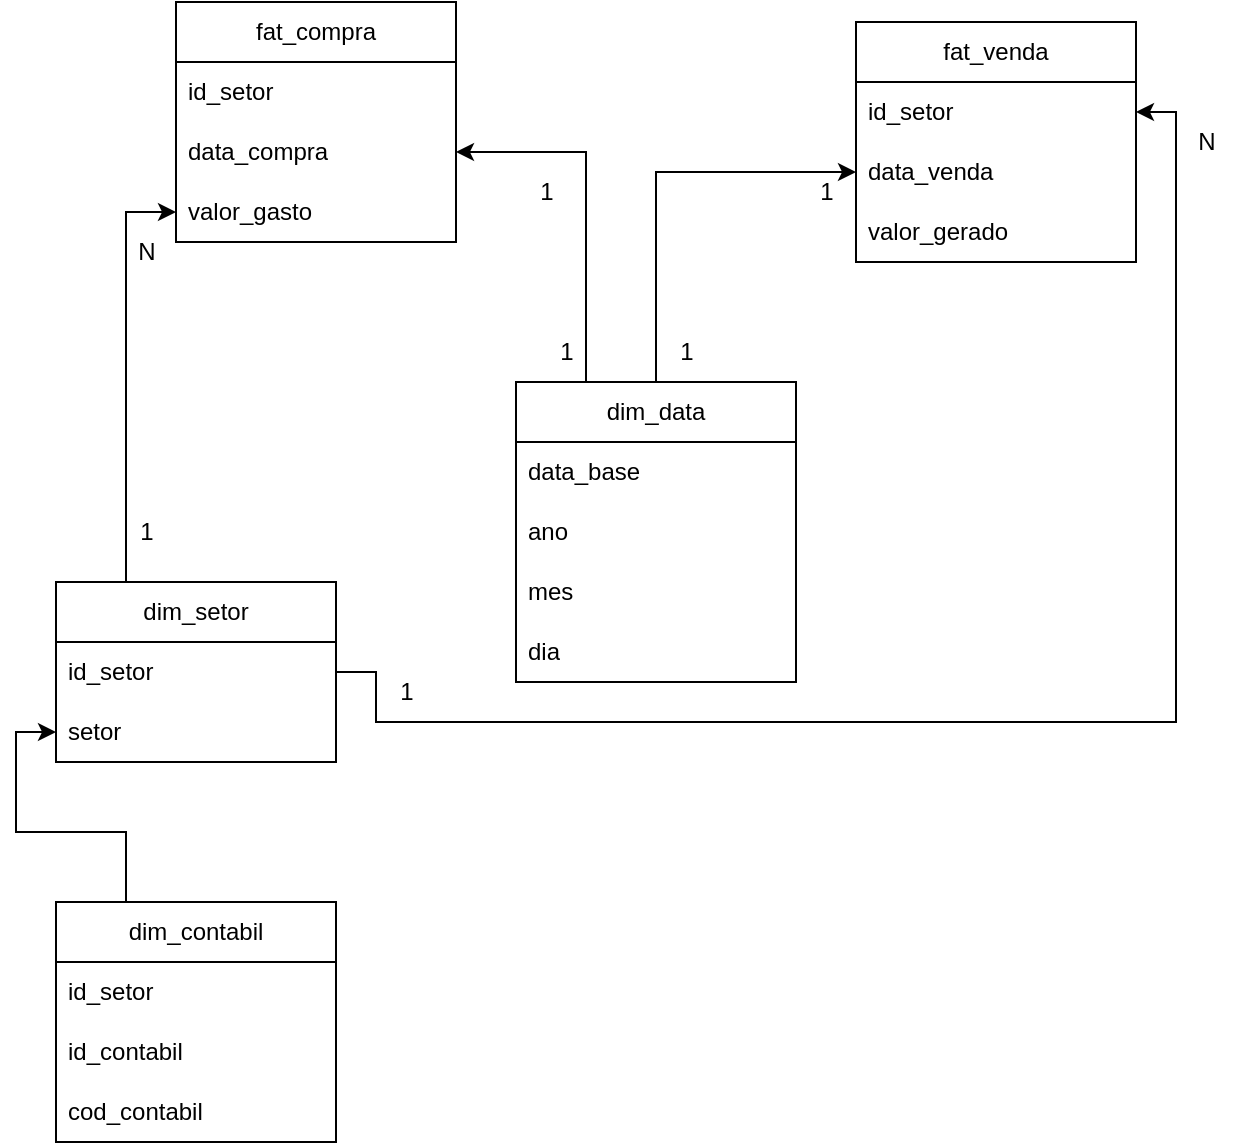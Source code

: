 <mxfile version="24.5.3" type="device">
  <diagram id="R2lEEEUBdFMjLlhIrx00" name="Page-1">
    <mxGraphModel dx="792" dy="835" grid="1" gridSize="10" guides="1" tooltips="1" connect="1" arrows="1" fold="1" page="1" pageScale="1" pageWidth="850" pageHeight="1100" math="0" shadow="0" extFonts="Permanent Marker^https://fonts.googleapis.com/css?family=Permanent+Marker">
      <root>
        <mxCell id="0" />
        <mxCell id="1" parent="0" />
        <mxCell id="zB-Y5wnAkF8j09qomnfc-39" style="edgeStyle=orthogonalEdgeStyle;rounded=0;orthogonalLoop=1;jettySize=auto;html=1;exitX=0.25;exitY=0;exitDx=0;exitDy=0;entryX=0;entryY=0.5;entryDx=0;entryDy=0;" edge="1" parent="1" source="zB-Y5wnAkF8j09qomnfc-22" target="zB-Y5wnAkF8j09qomnfc-30">
          <mxGeometry relative="1" as="geometry" />
        </mxCell>
        <mxCell id="zB-Y5wnAkF8j09qomnfc-22" value="dim_setor" style="swimlane;fontStyle=0;childLayout=stackLayout;horizontal=1;startSize=30;horizontalStack=0;resizeParent=1;resizeParentMax=0;resizeLast=0;collapsible=1;marginBottom=0;whiteSpace=wrap;html=1;" vertex="1" parent="1">
          <mxGeometry x="140" y="440" width="140" height="90" as="geometry" />
        </mxCell>
        <mxCell id="zB-Y5wnAkF8j09qomnfc-23" value="id_setor" style="text;strokeColor=none;fillColor=none;align=left;verticalAlign=middle;spacingLeft=4;spacingRight=4;overflow=hidden;points=[[0,0.5],[1,0.5]];portConstraint=eastwest;rotatable=0;whiteSpace=wrap;html=1;" vertex="1" parent="zB-Y5wnAkF8j09qomnfc-22">
          <mxGeometry y="30" width="140" height="30" as="geometry" />
        </mxCell>
        <mxCell id="zB-Y5wnAkF8j09qomnfc-24" value="setor" style="text;strokeColor=none;fillColor=none;align=left;verticalAlign=middle;spacingLeft=4;spacingRight=4;overflow=hidden;points=[[0,0.5],[1,0.5]];portConstraint=eastwest;rotatable=0;whiteSpace=wrap;html=1;" vertex="1" parent="zB-Y5wnAkF8j09qomnfc-22">
          <mxGeometry y="60" width="140" height="30" as="geometry" />
        </mxCell>
        <mxCell id="zB-Y5wnAkF8j09qomnfc-26" value="1" style="text;html=1;align=center;verticalAlign=middle;resizable=0;points=[];autosize=1;strokeColor=none;fillColor=none;" vertex="1" parent="1">
          <mxGeometry x="170" y="400" width="30" height="30" as="geometry" />
        </mxCell>
        <mxCell id="zB-Y5wnAkF8j09qomnfc-27" value="fat_compra" style="swimlane;fontStyle=0;childLayout=stackLayout;horizontal=1;startSize=30;horizontalStack=0;resizeParent=1;resizeParentMax=0;resizeLast=0;collapsible=1;marginBottom=0;whiteSpace=wrap;html=1;" vertex="1" parent="1">
          <mxGeometry x="200" y="150" width="140" height="120" as="geometry" />
        </mxCell>
        <mxCell id="zB-Y5wnAkF8j09qomnfc-28" value="id_setor" style="text;strokeColor=none;fillColor=none;align=left;verticalAlign=middle;spacingLeft=4;spacingRight=4;overflow=hidden;points=[[0,0.5],[1,0.5]];portConstraint=eastwest;rotatable=0;whiteSpace=wrap;html=1;" vertex="1" parent="zB-Y5wnAkF8j09qomnfc-27">
          <mxGeometry y="30" width="140" height="30" as="geometry" />
        </mxCell>
        <mxCell id="zB-Y5wnAkF8j09qomnfc-29" value="data_compra" style="text;strokeColor=none;fillColor=none;align=left;verticalAlign=middle;spacingLeft=4;spacingRight=4;overflow=hidden;points=[[0,0.5],[1,0.5]];portConstraint=eastwest;rotatable=0;whiteSpace=wrap;html=1;" vertex="1" parent="zB-Y5wnAkF8j09qomnfc-27">
          <mxGeometry y="60" width="140" height="30" as="geometry" />
        </mxCell>
        <mxCell id="zB-Y5wnAkF8j09qomnfc-30" value="valor_gasto" style="text;strokeColor=none;fillColor=none;align=left;verticalAlign=middle;spacingLeft=4;spacingRight=4;overflow=hidden;points=[[0,0.5],[1,0.5]];portConstraint=eastwest;rotatable=0;whiteSpace=wrap;html=1;" vertex="1" parent="zB-Y5wnAkF8j09qomnfc-27">
          <mxGeometry y="90" width="140" height="30" as="geometry" />
        </mxCell>
        <mxCell id="zB-Y5wnAkF8j09qomnfc-34" value="N" style="text;html=1;align=center;verticalAlign=middle;resizable=0;points=[];autosize=1;strokeColor=none;fillColor=none;" vertex="1" parent="1">
          <mxGeometry x="170" y="260" width="30" height="30" as="geometry" />
        </mxCell>
        <mxCell id="zB-Y5wnAkF8j09qomnfc-40" style="edgeStyle=orthogonalEdgeStyle;rounded=0;orthogonalLoop=1;jettySize=auto;html=1;exitX=0.25;exitY=0;exitDx=0;exitDy=0;entryX=1;entryY=0.5;entryDx=0;entryDy=0;" edge="1" parent="1" source="zB-Y5wnAkF8j09qomnfc-35" target="zB-Y5wnAkF8j09qomnfc-29">
          <mxGeometry relative="1" as="geometry" />
        </mxCell>
        <mxCell id="zB-Y5wnAkF8j09qomnfc-47" style="edgeStyle=orthogonalEdgeStyle;rounded=0;orthogonalLoop=1;jettySize=auto;html=1;exitX=0.5;exitY=0;exitDx=0;exitDy=0;" edge="1" parent="1" source="zB-Y5wnAkF8j09qomnfc-35" target="zB-Y5wnAkF8j09qomnfc-45">
          <mxGeometry relative="1" as="geometry" />
        </mxCell>
        <mxCell id="zB-Y5wnAkF8j09qomnfc-35" value="dim_data" style="swimlane;fontStyle=0;childLayout=stackLayout;horizontal=1;startSize=30;horizontalStack=0;resizeParent=1;resizeParentMax=0;resizeLast=0;collapsible=1;marginBottom=0;whiteSpace=wrap;html=1;" vertex="1" parent="1">
          <mxGeometry x="370" y="340" width="140" height="150" as="geometry" />
        </mxCell>
        <mxCell id="zB-Y5wnAkF8j09qomnfc-36" value="data_base" style="text;strokeColor=none;fillColor=none;align=left;verticalAlign=middle;spacingLeft=4;spacingRight=4;overflow=hidden;points=[[0,0.5],[1,0.5]];portConstraint=eastwest;rotatable=0;whiteSpace=wrap;html=1;" vertex="1" parent="zB-Y5wnAkF8j09qomnfc-35">
          <mxGeometry y="30" width="140" height="30" as="geometry" />
        </mxCell>
        <mxCell id="zB-Y5wnAkF8j09qomnfc-37" value="ano" style="text;strokeColor=none;fillColor=none;align=left;verticalAlign=middle;spacingLeft=4;spacingRight=4;overflow=hidden;points=[[0,0.5],[1,0.5]];portConstraint=eastwest;rotatable=0;whiteSpace=wrap;html=1;" vertex="1" parent="zB-Y5wnAkF8j09qomnfc-35">
          <mxGeometry y="60" width="140" height="30" as="geometry" />
        </mxCell>
        <mxCell id="zB-Y5wnAkF8j09qomnfc-54" value="mes" style="text;strokeColor=none;fillColor=none;align=left;verticalAlign=middle;spacingLeft=4;spacingRight=4;overflow=hidden;points=[[0,0.5],[1,0.5]];portConstraint=eastwest;rotatable=0;whiteSpace=wrap;html=1;" vertex="1" parent="zB-Y5wnAkF8j09qomnfc-35">
          <mxGeometry y="90" width="140" height="30" as="geometry" />
        </mxCell>
        <mxCell id="zB-Y5wnAkF8j09qomnfc-55" value="dia" style="text;strokeColor=none;fillColor=none;align=left;verticalAlign=middle;spacingLeft=4;spacingRight=4;overflow=hidden;points=[[0,0.5],[1,0.5]];portConstraint=eastwest;rotatable=0;whiteSpace=wrap;html=1;" vertex="1" parent="zB-Y5wnAkF8j09qomnfc-35">
          <mxGeometry y="120" width="140" height="30" as="geometry" />
        </mxCell>
        <mxCell id="zB-Y5wnAkF8j09qomnfc-41" value="1" style="text;html=1;align=center;verticalAlign=middle;resizable=0;points=[];autosize=1;strokeColor=none;fillColor=none;" vertex="1" parent="1">
          <mxGeometry x="370" y="230" width="30" height="30" as="geometry" />
        </mxCell>
        <mxCell id="zB-Y5wnAkF8j09qomnfc-42" value="1" style="text;html=1;align=center;verticalAlign=middle;resizable=0;points=[];autosize=1;strokeColor=none;fillColor=none;" vertex="1" parent="1">
          <mxGeometry x="380" y="310" width="30" height="30" as="geometry" />
        </mxCell>
        <mxCell id="zB-Y5wnAkF8j09qomnfc-43" value="fat_venda" style="swimlane;fontStyle=0;childLayout=stackLayout;horizontal=1;startSize=30;horizontalStack=0;resizeParent=1;resizeParentMax=0;resizeLast=0;collapsible=1;marginBottom=0;whiteSpace=wrap;html=1;" vertex="1" parent="1">
          <mxGeometry x="540" y="160" width="140" height="120" as="geometry" />
        </mxCell>
        <mxCell id="zB-Y5wnAkF8j09qomnfc-44" value="id_setor" style="text;strokeColor=none;fillColor=none;align=left;verticalAlign=middle;spacingLeft=4;spacingRight=4;overflow=hidden;points=[[0,0.5],[1,0.5]];portConstraint=eastwest;rotatable=0;whiteSpace=wrap;html=1;" vertex="1" parent="zB-Y5wnAkF8j09qomnfc-43">
          <mxGeometry y="30" width="140" height="30" as="geometry" />
        </mxCell>
        <mxCell id="zB-Y5wnAkF8j09qomnfc-45" value="data_venda" style="text;strokeColor=none;fillColor=none;align=left;verticalAlign=middle;spacingLeft=4;spacingRight=4;overflow=hidden;points=[[0,0.5],[1,0.5]];portConstraint=eastwest;rotatable=0;whiteSpace=wrap;html=1;" vertex="1" parent="zB-Y5wnAkF8j09qomnfc-43">
          <mxGeometry y="60" width="140" height="30" as="geometry" />
        </mxCell>
        <mxCell id="zB-Y5wnAkF8j09qomnfc-46" value="valor_gerado" style="text;strokeColor=none;fillColor=none;align=left;verticalAlign=middle;spacingLeft=4;spacingRight=4;overflow=hidden;points=[[0,0.5],[1,0.5]];portConstraint=eastwest;rotatable=0;whiteSpace=wrap;html=1;" vertex="1" parent="zB-Y5wnAkF8j09qomnfc-43">
          <mxGeometry y="90" width="140" height="30" as="geometry" />
        </mxCell>
        <mxCell id="zB-Y5wnAkF8j09qomnfc-48" value="1" style="text;html=1;align=center;verticalAlign=middle;resizable=0;points=[];autosize=1;strokeColor=none;fillColor=none;" vertex="1" parent="1">
          <mxGeometry x="510" y="230" width="30" height="30" as="geometry" />
        </mxCell>
        <mxCell id="zB-Y5wnAkF8j09qomnfc-49" value="1" style="text;html=1;align=center;verticalAlign=middle;resizable=0;points=[];autosize=1;strokeColor=none;fillColor=none;" vertex="1" parent="1">
          <mxGeometry x="440" y="310" width="30" height="30" as="geometry" />
        </mxCell>
        <mxCell id="zB-Y5wnAkF8j09qomnfc-53" style="edgeStyle=orthogonalEdgeStyle;rounded=0;orthogonalLoop=1;jettySize=auto;html=1;exitX=0.25;exitY=0;exitDx=0;exitDy=0;entryX=0;entryY=0.5;entryDx=0;entryDy=0;" edge="1" parent="1" source="zB-Y5wnAkF8j09qomnfc-50" target="zB-Y5wnAkF8j09qomnfc-24">
          <mxGeometry relative="1" as="geometry" />
        </mxCell>
        <mxCell id="zB-Y5wnAkF8j09qomnfc-50" value="dim_contabil" style="swimlane;fontStyle=0;childLayout=stackLayout;horizontal=1;startSize=30;horizontalStack=0;resizeParent=1;resizeParentMax=0;resizeLast=0;collapsible=1;marginBottom=0;whiteSpace=wrap;html=1;" vertex="1" parent="1">
          <mxGeometry x="140" y="600" width="140" height="120" as="geometry" />
        </mxCell>
        <mxCell id="zB-Y5wnAkF8j09qomnfc-51" value="id_setor" style="text;strokeColor=none;fillColor=none;align=left;verticalAlign=middle;spacingLeft=4;spacingRight=4;overflow=hidden;points=[[0,0.5],[1,0.5]];portConstraint=eastwest;rotatable=0;whiteSpace=wrap;html=1;" vertex="1" parent="zB-Y5wnAkF8j09qomnfc-50">
          <mxGeometry y="30" width="140" height="30" as="geometry" />
        </mxCell>
        <mxCell id="zB-Y5wnAkF8j09qomnfc-52" value="id_contabil" style="text;strokeColor=none;fillColor=none;align=left;verticalAlign=middle;spacingLeft=4;spacingRight=4;overflow=hidden;points=[[0,0.5],[1,0.5]];portConstraint=eastwest;rotatable=0;whiteSpace=wrap;html=1;" vertex="1" parent="zB-Y5wnAkF8j09qomnfc-50">
          <mxGeometry y="60" width="140" height="30" as="geometry" />
        </mxCell>
        <mxCell id="zB-Y5wnAkF8j09qomnfc-56" value="cod_contabil" style="text;strokeColor=none;fillColor=none;align=left;verticalAlign=middle;spacingLeft=4;spacingRight=4;overflow=hidden;points=[[0,0.5],[1,0.5]];portConstraint=eastwest;rotatable=0;whiteSpace=wrap;html=1;" vertex="1" parent="zB-Y5wnAkF8j09qomnfc-50">
          <mxGeometry y="90" width="140" height="30" as="geometry" />
        </mxCell>
        <mxCell id="zB-Y5wnAkF8j09qomnfc-59" value="1" style="text;html=1;align=center;verticalAlign=middle;resizable=0;points=[];autosize=1;strokeColor=none;fillColor=none;" vertex="1" parent="1">
          <mxGeometry x="300" y="480" width="30" height="30" as="geometry" />
        </mxCell>
        <mxCell id="zB-Y5wnAkF8j09qomnfc-60" value="N" style="text;html=1;align=center;verticalAlign=middle;resizable=0;points=[];autosize=1;strokeColor=none;fillColor=none;" vertex="1" parent="1">
          <mxGeometry x="700" y="205" width="30" height="30" as="geometry" />
        </mxCell>
        <mxCell id="zB-Y5wnAkF8j09qomnfc-62" style="edgeStyle=orthogonalEdgeStyle;rounded=0;orthogonalLoop=1;jettySize=auto;html=1;entryX=1;entryY=0.5;entryDx=0;entryDy=0;" edge="1" parent="1" source="zB-Y5wnAkF8j09qomnfc-23" target="zB-Y5wnAkF8j09qomnfc-44">
          <mxGeometry relative="1" as="geometry">
            <Array as="points">
              <mxPoint x="300" y="485" />
              <mxPoint x="300" y="510" />
              <mxPoint x="700" y="510" />
              <mxPoint x="700" y="205" />
            </Array>
          </mxGeometry>
        </mxCell>
      </root>
    </mxGraphModel>
  </diagram>
</mxfile>
